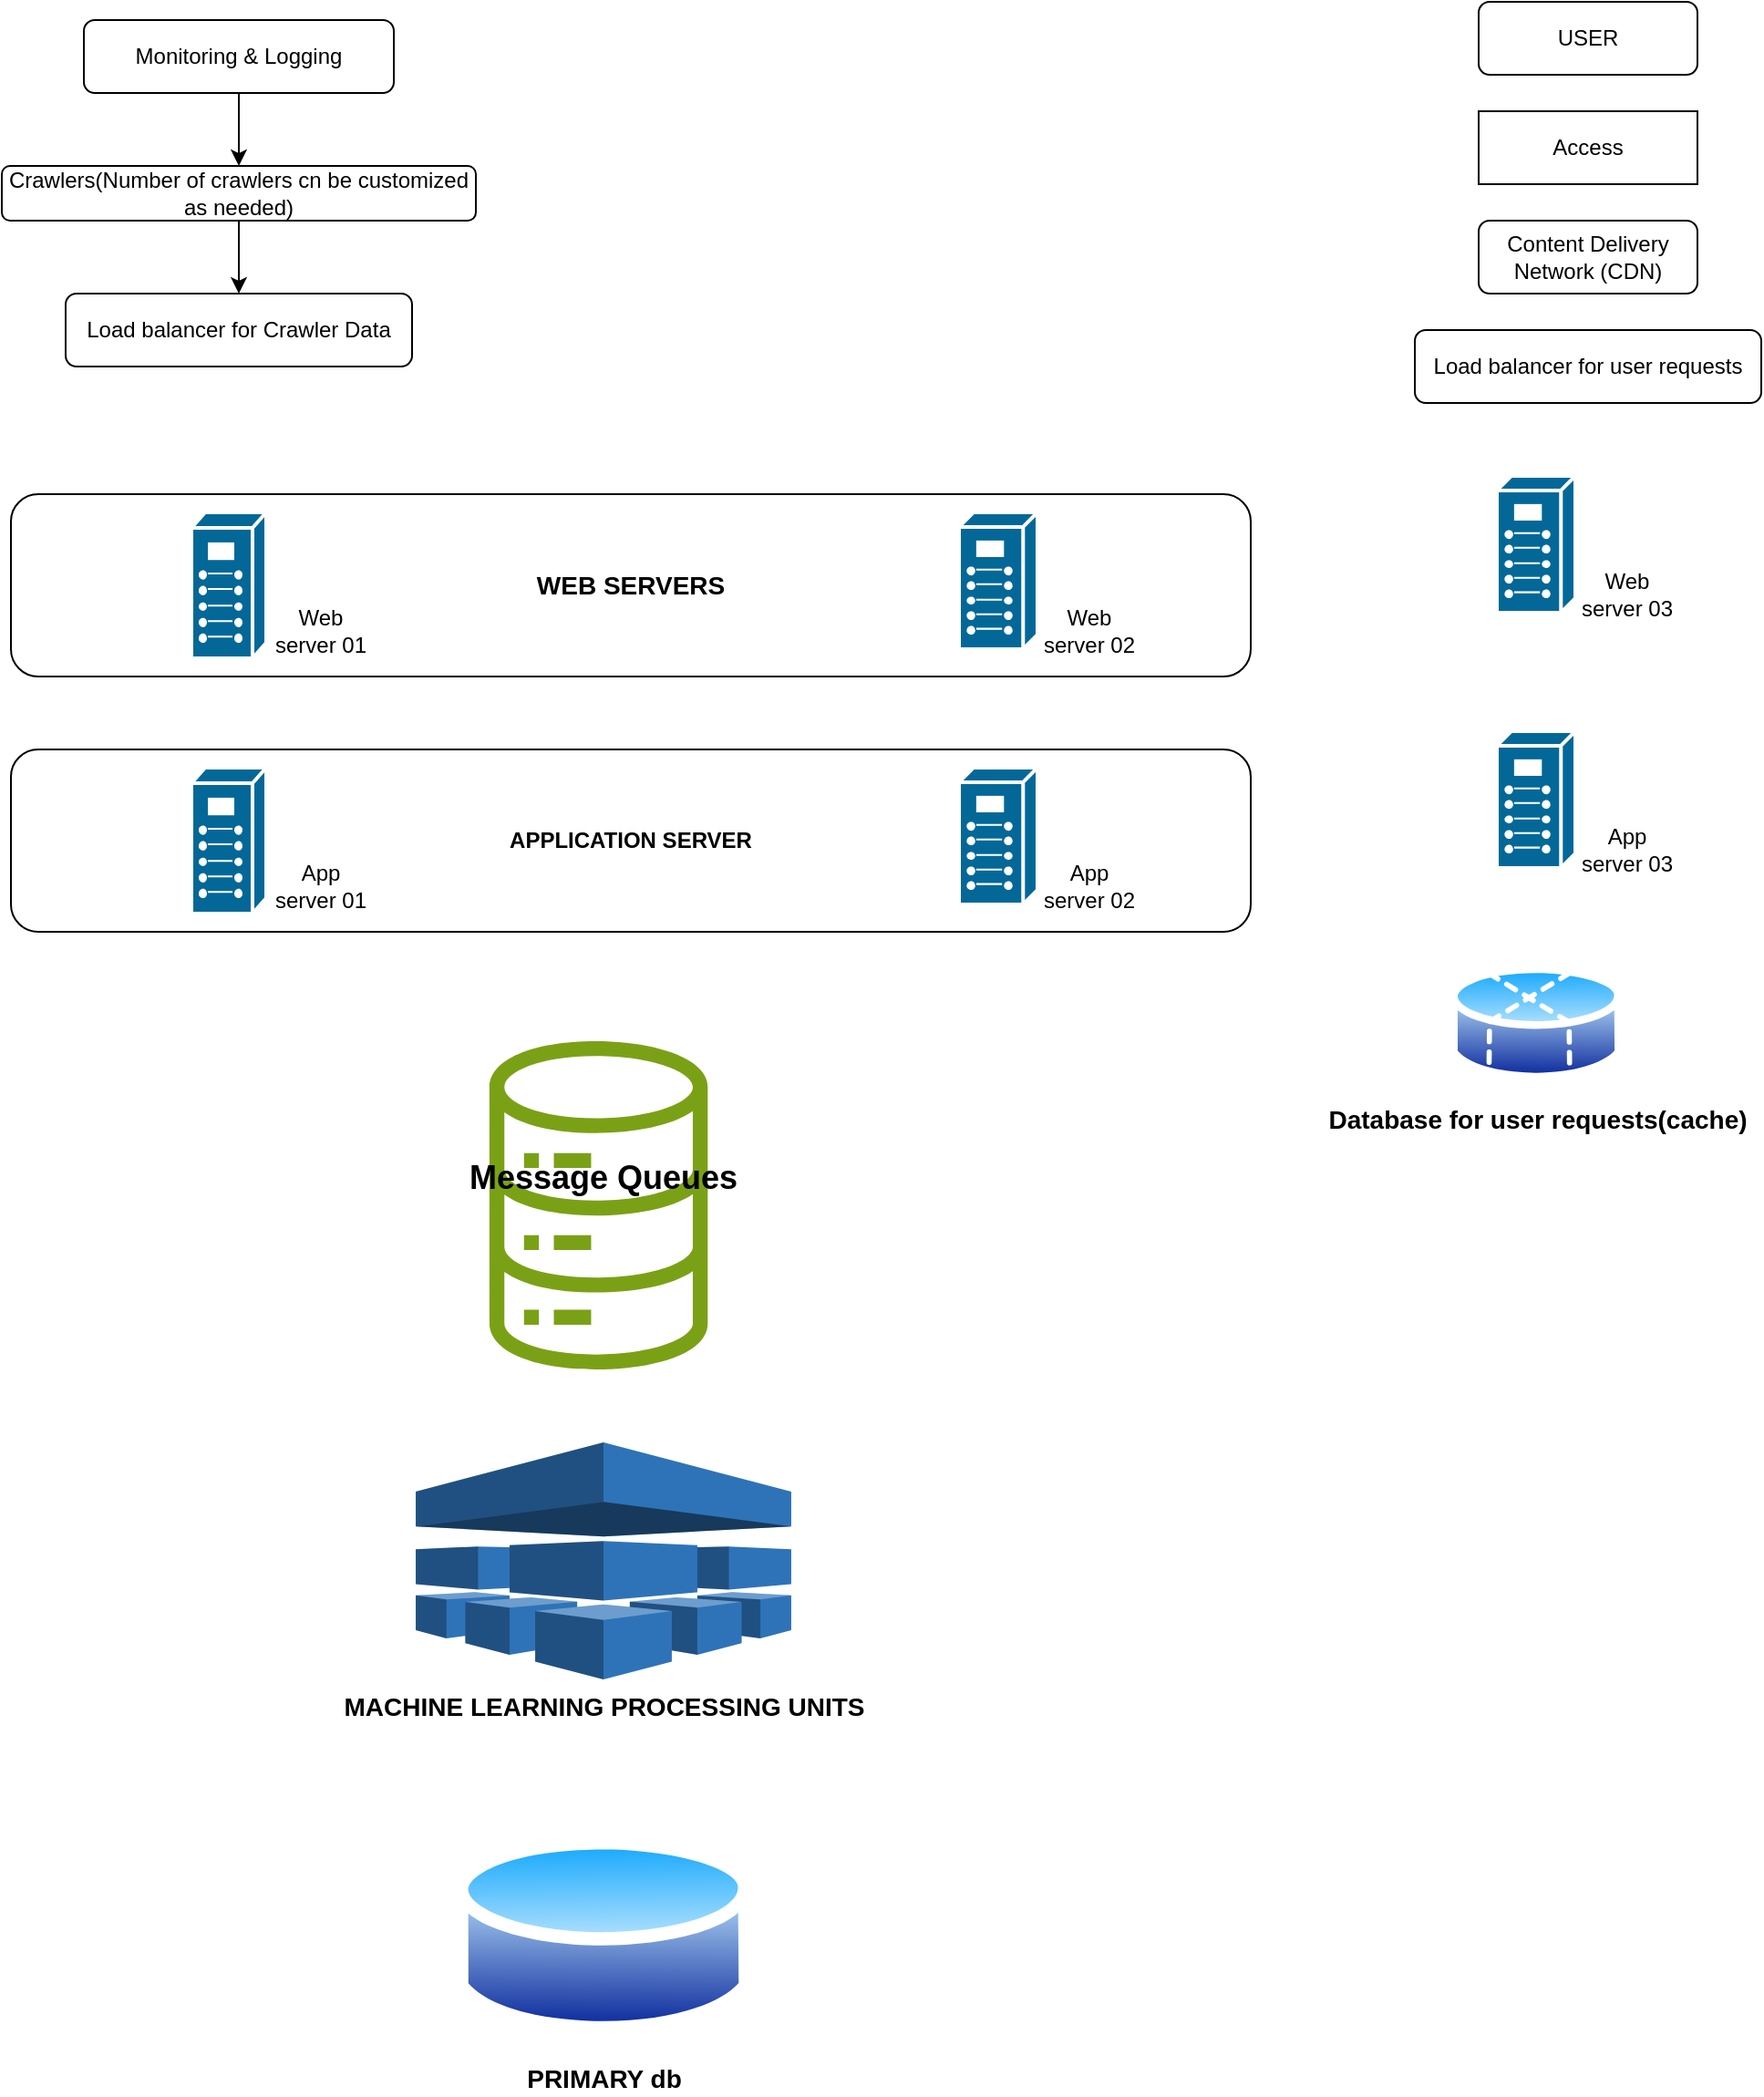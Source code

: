 <mxfile version="24.0.2" type="github">
  <diagram name="Page-1" id="WG7_-l8uBcr4gykH47cy">
    <mxGraphModel dx="1433" dy="1749" grid="1" gridSize="10" guides="1" tooltips="1" connect="1" arrows="1" fold="1" page="1" pageScale="1" pageWidth="827" pageHeight="1169" math="0" shadow="0">
      <root>
        <mxCell id="0" />
        <mxCell id="1" parent="0" />
        <mxCell id="vM06K7ApRi8JDN97dVqW-41" value="" style="edgeStyle=orthogonalEdgeStyle;rounded=0;orthogonalLoop=1;jettySize=auto;html=1;" edge="1" parent="1" source="vM06K7ApRi8JDN97dVqW-1" target="vM06K7ApRi8JDN97dVqW-3">
          <mxGeometry relative="1" as="geometry" />
        </mxCell>
        <mxCell id="vM06K7ApRi8JDN97dVqW-1" value="Monitoring &amp;amp; Logging" style="rounded=1;whiteSpace=wrap;html=1;" vertex="1" parent="1">
          <mxGeometry x="80" width="170" height="40" as="geometry" />
        </mxCell>
        <mxCell id="vM06K7ApRi8JDN97dVqW-2" value="Load balancer for Crawler Data" style="rounded=1;whiteSpace=wrap;html=1;" vertex="1" parent="1">
          <mxGeometry x="70" y="150" width="190" height="40" as="geometry" />
        </mxCell>
        <mxCell id="vM06K7ApRi8JDN97dVqW-42" value="" style="edgeStyle=orthogonalEdgeStyle;rounded=0;orthogonalLoop=1;jettySize=auto;html=1;" edge="1" parent="1" source="vM06K7ApRi8JDN97dVqW-3" target="vM06K7ApRi8JDN97dVqW-2">
          <mxGeometry relative="1" as="geometry" />
        </mxCell>
        <mxCell id="vM06K7ApRi8JDN97dVqW-3" value="Crawlers(Number of crawlers cn be customized as needed)" style="rounded=1;whiteSpace=wrap;html=1;" vertex="1" parent="1">
          <mxGeometry x="35" y="80" width="260" height="30" as="geometry" />
        </mxCell>
        <mxCell id="vM06K7ApRi8JDN97dVqW-9" value="&lt;font style=&quot;font-size: 14px;&quot;&gt;&lt;b&gt;WEB SERVERS&lt;/b&gt;&lt;/font&gt;" style="rounded=1;whiteSpace=wrap;html=1;" vertex="1" parent="1">
          <mxGeometry x="40" y="260" width="680" height="100" as="geometry" />
        </mxCell>
        <mxCell id="vM06K7ApRi8JDN97dVqW-10" value="" style="shape=mxgraph.cisco.misc.breakout_box;html=1;pointerEvents=1;dashed=0;fillColor=#036897;strokeColor=#ffffff;strokeWidth=2;verticalLabelPosition=bottom;verticalAlign=top;align=center;outlineConnect=0;" vertex="1" parent="1">
          <mxGeometry x="139" y="270" width="41" height="80" as="geometry" />
        </mxCell>
        <mxCell id="vM06K7ApRi8JDN97dVqW-12" value="" style="shape=mxgraph.cisco.misc.breakout_box;html=1;pointerEvents=1;dashed=0;fillColor=#036897;strokeColor=#ffffff;strokeWidth=2;verticalLabelPosition=bottom;verticalAlign=top;align=center;outlineConnect=0;" vertex="1" parent="1">
          <mxGeometry x="560" y="270" width="43" height="75" as="geometry" />
        </mxCell>
        <mxCell id="vM06K7ApRi8JDN97dVqW-13" value="Web server 01" style="text;strokeColor=none;align=center;fillColor=none;html=1;verticalAlign=middle;whiteSpace=wrap;rounded=0;" vertex="1" parent="1">
          <mxGeometry x="180" y="320" width="60" height="30" as="geometry" />
        </mxCell>
        <mxCell id="vM06K7ApRi8JDN97dVqW-14" value="Web server 02" style="text;strokeColor=none;align=center;fillColor=none;html=1;verticalAlign=middle;whiteSpace=wrap;rounded=0;" vertex="1" parent="1">
          <mxGeometry x="603" y="320" width="57" height="30" as="geometry" />
        </mxCell>
        <mxCell id="vM06K7ApRi8JDN97dVqW-16" value="&lt;b&gt;APPLICATION SERVER&lt;/b&gt;" style="rounded=1;whiteSpace=wrap;html=1;" vertex="1" parent="1">
          <mxGeometry x="40" y="400" width="680" height="100" as="geometry" />
        </mxCell>
        <mxCell id="vM06K7ApRi8JDN97dVqW-17" value="" style="shape=mxgraph.cisco.misc.breakout_box;html=1;pointerEvents=1;dashed=0;fillColor=#036897;strokeColor=#ffffff;strokeWidth=2;verticalLabelPosition=bottom;verticalAlign=top;align=center;outlineConnect=0;" vertex="1" parent="1">
          <mxGeometry x="139" y="410" width="41" height="80" as="geometry" />
        </mxCell>
        <mxCell id="vM06K7ApRi8JDN97dVqW-18" value="" style="shape=mxgraph.cisco.misc.breakout_box;html=1;pointerEvents=1;dashed=0;fillColor=#036897;strokeColor=#ffffff;strokeWidth=2;verticalLabelPosition=bottom;verticalAlign=top;align=center;outlineConnect=0;" vertex="1" parent="1">
          <mxGeometry x="560" y="410" width="43" height="75" as="geometry" />
        </mxCell>
        <mxCell id="vM06K7ApRi8JDN97dVqW-19" value="App server 01" style="text;strokeColor=none;align=center;fillColor=none;html=1;verticalAlign=middle;whiteSpace=wrap;rounded=0;" vertex="1" parent="1">
          <mxGeometry x="180" y="460" width="60" height="30" as="geometry" />
        </mxCell>
        <mxCell id="vM06K7ApRi8JDN97dVqW-20" value="App server 02" style="text;strokeColor=none;align=center;fillColor=none;html=1;verticalAlign=middle;whiteSpace=wrap;rounded=0;" vertex="1" parent="1">
          <mxGeometry x="603" y="460" width="57" height="30" as="geometry" />
        </mxCell>
        <mxCell id="vM06K7ApRi8JDN97dVqW-21" value="" style="sketch=0;outlineConnect=0;fontColor=#232F3E;gradientColor=none;fillColor=#7AA116;strokeColor=none;dashed=0;verticalLabelPosition=bottom;verticalAlign=top;align=center;html=1;fontSize=12;fontStyle=0;aspect=fixed;pointerEvents=1;shape=mxgraph.aws4.iot_analytics_data_store;" vertex="1" parent="1">
          <mxGeometry x="300" y="560" width="124.62" height="180" as="geometry" />
        </mxCell>
        <mxCell id="vM06K7ApRi8JDN97dVqW-26" value="USER" style="rounded=1;whiteSpace=wrap;html=1;" vertex="1" parent="1">
          <mxGeometry x="845" y="-10" width="120" height="40" as="geometry" />
        </mxCell>
        <mxCell id="vM06K7ApRi8JDN97dVqW-27" value="Access" style="rounded=0;whiteSpace=wrap;html=1;" vertex="1" parent="1">
          <mxGeometry x="845" y="50" width="120" height="40" as="geometry" />
        </mxCell>
        <mxCell id="vM06K7ApRi8JDN97dVqW-28" value="Content Delivery Network (CDN)" style="rounded=1;whiteSpace=wrap;html=1;" vertex="1" parent="1">
          <mxGeometry x="845" y="110" width="120" height="40" as="geometry" />
        </mxCell>
        <mxCell id="vM06K7ApRi8JDN97dVqW-29" value="Load balancer for user requests" style="rounded=1;whiteSpace=wrap;html=1;" vertex="1" parent="1">
          <mxGeometry x="810" y="170" width="190" height="40" as="geometry" />
        </mxCell>
        <mxCell id="vM06K7ApRi8JDN97dVqW-30" value="&lt;b&gt;&lt;font style=&quot;font-size: 18px;&quot;&gt;Message Queues&lt;/font&gt;&lt;/b&gt;" style="text;strokeColor=none;align=center;fillColor=none;html=1;verticalAlign=middle;whiteSpace=wrap;rounded=0;" vertex="1" parent="1">
          <mxGeometry x="180" y="610" width="370" height="50" as="geometry" />
        </mxCell>
        <mxCell id="vM06K7ApRi8JDN97dVqW-35" value="" style="shape=mxgraph.cisco.misc.breakout_box;html=1;pointerEvents=1;dashed=0;fillColor=#036897;strokeColor=#ffffff;strokeWidth=2;verticalLabelPosition=bottom;verticalAlign=top;align=center;outlineConnect=0;" vertex="1" parent="1">
          <mxGeometry x="855" y="250" width="43" height="75" as="geometry" />
        </mxCell>
        <mxCell id="vM06K7ApRi8JDN97dVqW-36" value="Web server 03" style="text;strokeColor=none;align=center;fillColor=none;html=1;verticalAlign=middle;whiteSpace=wrap;rounded=0;" vertex="1" parent="1">
          <mxGeometry x="898" y="300" width="57" height="30" as="geometry" />
        </mxCell>
        <mxCell id="vM06K7ApRi8JDN97dVqW-37" value="" style="shape=mxgraph.cisco.misc.breakout_box;html=1;pointerEvents=1;dashed=0;fillColor=#036897;strokeColor=#ffffff;strokeWidth=2;verticalLabelPosition=bottom;verticalAlign=top;align=center;outlineConnect=0;" vertex="1" parent="1">
          <mxGeometry x="855" y="390" width="43" height="75" as="geometry" />
        </mxCell>
        <mxCell id="vM06K7ApRi8JDN97dVqW-38" value="App server 03" style="text;strokeColor=none;align=center;fillColor=none;html=1;verticalAlign=middle;whiteSpace=wrap;rounded=0;" vertex="1" parent="1">
          <mxGeometry x="898" y="440" width="57" height="30" as="geometry" />
        </mxCell>
        <mxCell id="vM06K7ApRi8JDN97dVqW-39" value="&lt;b&gt;&lt;font style=&quot;font-size: 14px;&quot;&gt;MACHINE LEARNING PROCESSING UNITS&lt;/font&gt;&lt;/b&gt;" style="outlineConnect=0;dashed=0;verticalLabelPosition=bottom;verticalAlign=top;align=center;html=1;shape=mxgraph.aws3.machine_learning;fillColor=#2E73B8;gradientColor=none;" vertex="1" parent="1">
          <mxGeometry x="262.03" y="780" width="205.94" height="130" as="geometry" />
        </mxCell>
        <mxCell id="vM06K7ApRi8JDN97dVqW-40" value="&lt;b&gt;&lt;font style=&quot;font-size: 14px;&quot;&gt;PRIMARY db&lt;/font&gt;&lt;/b&gt;" style="image;aspect=fixed;perimeter=ellipsePerimeter;html=1;align=center;shadow=0;dashed=0;spacingTop=3;image=img/lib/active_directory/database.svg;" vertex="1" parent="1">
          <mxGeometry x="283.5" y="990" width="163" height="120.62" as="geometry" />
        </mxCell>
        <mxCell id="vM06K7ApRi8JDN97dVqW-47" value="&lt;b&gt;&lt;font style=&quot;font-size: 14px;&quot;&gt;Database for user requests(cache)&lt;/font&gt;&lt;/b&gt;" style="image;aspect=fixed;perimeter=ellipsePerimeter;html=1;align=center;shadow=0;dashed=0;spacingTop=3;image=img/lib/active_directory/database_partition_4.svg;" vertex="1" parent="1">
          <mxGeometry x="829.21" y="515" width="94.59" height="70" as="geometry" />
        </mxCell>
      </root>
    </mxGraphModel>
  </diagram>
</mxfile>
